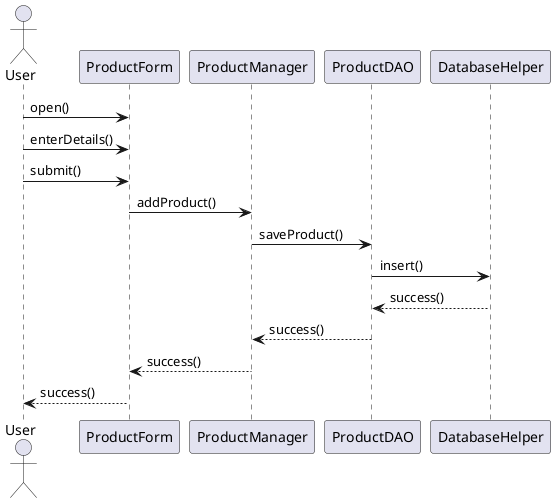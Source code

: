 @startuml
actor User
User -> ProductForm: open()
User -> ProductForm: enterDetails()
User -> ProductForm: submit()
ProductForm -> ProductManager: addProduct()
ProductManager -> ProductDAO: saveProduct()
ProductDAO -> DatabaseHelper: insert()
DatabaseHelper --> ProductDAO: success()
ProductDAO --> ProductManager: success()
ProductManager --> ProductForm: success()
ProductForm --> User: success()
@enduml
